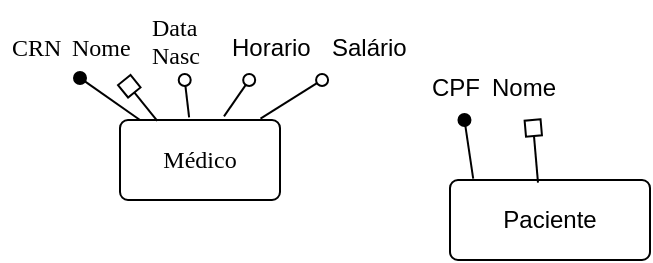 <mxfile version="26.1.0">
  <diagram name="Página-1" id="K_3_kPqM9-EC1Q4yeqjr">
    <mxGraphModel dx="819" dy="441" grid="1" gridSize="10" guides="1" tooltips="1" connect="1" arrows="1" fold="1" page="1" pageScale="1" pageWidth="827" pageHeight="1169" math="0" shadow="0">
      <root>
        <mxCell id="0" />
        <mxCell id="1" parent="0" />
        <mxCell id="VoOmi2Fw2u_qr_bo04nq-48" value="Médico" style="rounded=1;arcSize=10;whiteSpace=wrap;html=1;align=center;fontFamily=Lucida Console;" vertex="1" parent="1">
          <mxGeometry x="100" y="250" width="80" height="40" as="geometry" />
        </mxCell>
        <mxCell id="VoOmi2Fw2u_qr_bo04nq-54" value="CRN" style="text;strokeColor=none;fillColor=none;spacingLeft=4;spacingRight=4;overflow=hidden;rotatable=0;points=[[0,0.5],[1,0.5]];portConstraint=eastwest;fontSize=12;whiteSpace=wrap;html=1;fontFamily=Lucida Console;" vertex="1" parent="1">
          <mxGeometry x="40" y="200" width="40" height="30" as="geometry" />
        </mxCell>
        <mxCell id="VoOmi2Fw2u_qr_bo04nq-58" value="Nome" style="text;strokeColor=none;fillColor=none;spacingLeft=4;spacingRight=4;overflow=hidden;rotatable=0;points=[[0,0.5],[1,0.5]];portConstraint=eastwest;fontSize=12;whiteSpace=wrap;html=1;fontFamily=Lucida Console;" vertex="1" parent="1">
          <mxGeometry x="70" y="200" width="40" height="30" as="geometry" />
        </mxCell>
        <mxCell id="VoOmi2Fw2u_qr_bo04nq-61" value="Data Nasc" style="text;strokeColor=none;fillColor=none;spacingLeft=4;spacingRight=4;overflow=hidden;rotatable=0;points=[[0,0.5],[1,0.5]];portConstraint=eastwest;fontSize=12;whiteSpace=wrap;html=1;fontFamily=Lucida Console;" vertex="1" parent="1">
          <mxGeometry x="110" y="190" width="40" height="40" as="geometry" />
        </mxCell>
        <mxCell id="VoOmi2Fw2u_qr_bo04nq-63" value="Horario" style="text;strokeColor=none;fillColor=none;spacingLeft=4;spacingRight=4;overflow=hidden;rotatable=0;points=[[0,0.5],[1,0.5]];portConstraint=eastwest;fontSize=12;whiteSpace=wrap;html=1;" vertex="1" parent="1">
          <mxGeometry x="150" y="200" width="50" height="30" as="geometry" />
        </mxCell>
        <mxCell id="VoOmi2Fw2u_qr_bo04nq-65" value="Salário" style="text;strokeColor=none;fillColor=none;spacingLeft=4;spacingRight=4;overflow=hidden;rotatable=0;points=[[0,0.5],[1,0.5]];portConstraint=eastwest;fontSize=12;whiteSpace=wrap;html=1;" vertex="1" parent="1">
          <mxGeometry x="200" y="200" width="50" height="30" as="geometry" />
        </mxCell>
        <mxCell id="VoOmi2Fw2u_qr_bo04nq-66" value="" style="endArrow=oval;html=1;rounded=0;endFill=1;exitX=0.125;exitY=0;exitDx=0;exitDy=0;exitPerimeter=0;" edge="1" parent="1" source="VoOmi2Fw2u_qr_bo04nq-48" target="VoOmi2Fw2u_qr_bo04nq-54">
          <mxGeometry relative="1" as="geometry">
            <mxPoint x="60" y="270" as="sourcePoint" />
            <mxPoint x="490" y="240" as="targetPoint" />
          </mxGeometry>
        </mxCell>
        <mxCell id="VoOmi2Fw2u_qr_bo04nq-67" value="" style="endArrow=box;html=1;rounded=0;endFill=0;exitX=0.233;exitY=0.011;exitDx=0;exitDy=0;exitPerimeter=0;" edge="1" parent="1" source="VoOmi2Fw2u_qr_bo04nq-48" target="VoOmi2Fw2u_qr_bo04nq-58">
          <mxGeometry relative="1" as="geometry">
            <mxPoint x="90" y="240" as="sourcePoint" />
            <mxPoint x="250" y="330" as="targetPoint" />
          </mxGeometry>
        </mxCell>
        <mxCell id="VoOmi2Fw2u_qr_bo04nq-68" value="" style="endArrow=oval;html=1;rounded=0;exitX=0.432;exitY=-0.032;exitDx=0;exitDy=0;exitPerimeter=0;endFill=0;" edge="1" parent="1" source="VoOmi2Fw2u_qr_bo04nq-48" target="VoOmi2Fw2u_qr_bo04nq-61">
          <mxGeometry relative="1" as="geometry">
            <mxPoint x="260" y="240" as="sourcePoint" />
            <mxPoint x="420" y="240" as="targetPoint" />
          </mxGeometry>
        </mxCell>
        <mxCell id="VoOmi2Fw2u_qr_bo04nq-71" value="" style="endArrow=oval;html=1;rounded=0;exitX=0.65;exitY=-0.046;exitDx=0;exitDy=0;exitPerimeter=0;endFill=0;" edge="1" parent="1" source="VoOmi2Fw2u_qr_bo04nq-48" target="VoOmi2Fw2u_qr_bo04nq-63">
          <mxGeometry relative="1" as="geometry">
            <mxPoint x="300" y="280" as="sourcePoint" />
            <mxPoint x="460" y="280" as="targetPoint" />
          </mxGeometry>
        </mxCell>
        <mxCell id="VoOmi2Fw2u_qr_bo04nq-73" value="" style="endArrow=oval;html=1;rounded=0;exitX=0.878;exitY=-0.018;exitDx=0;exitDy=0;exitPerimeter=0;endFill=0;" edge="1" parent="1" source="VoOmi2Fw2u_qr_bo04nq-48" target="VoOmi2Fw2u_qr_bo04nq-65">
          <mxGeometry relative="1" as="geometry">
            <mxPoint x="260" y="240" as="sourcePoint" />
            <mxPoint x="420" y="240" as="targetPoint" />
          </mxGeometry>
        </mxCell>
        <mxCell id="VoOmi2Fw2u_qr_bo04nq-74" value="Paciente" style="rounded=1;arcSize=10;whiteSpace=wrap;html=1;align=center;" vertex="1" parent="1">
          <mxGeometry x="265" y="280" width="100" height="40" as="geometry" />
        </mxCell>
        <mxCell id="VoOmi2Fw2u_qr_bo04nq-75" value="Nome" style="text;strokeColor=none;fillColor=none;spacingLeft=4;spacingRight=4;overflow=hidden;rotatable=0;points=[[0,0.5],[1,0.5]];portConstraint=eastwest;fontSize=12;whiteSpace=wrap;html=1;" vertex="1" parent="1">
          <mxGeometry x="280" y="220" width="50" height="30" as="geometry" />
        </mxCell>
        <mxCell id="VoOmi2Fw2u_qr_bo04nq-77" value="CPF" style="text;strokeColor=none;fillColor=none;spacingLeft=4;spacingRight=4;overflow=hidden;rotatable=0;points=[[0,0.5],[1,0.5]];portConstraint=eastwest;fontSize=12;whiteSpace=wrap;html=1;" vertex="1" parent="1">
          <mxGeometry x="250" y="220" width="40" height="30" as="geometry" />
        </mxCell>
        <mxCell id="VoOmi2Fw2u_qr_bo04nq-78" value="" style="endArrow=oval;html=1;rounded=0;exitX=0.116;exitY=-0.018;exitDx=0;exitDy=0;exitPerimeter=0;endFill=1;" edge="1" parent="1" source="VoOmi2Fw2u_qr_bo04nq-74" target="VoOmi2Fw2u_qr_bo04nq-77">
          <mxGeometry relative="1" as="geometry">
            <mxPoint x="260" y="350" as="sourcePoint" />
            <mxPoint x="420" y="350" as="targetPoint" />
          </mxGeometry>
        </mxCell>
        <mxCell id="VoOmi2Fw2u_qr_bo04nq-79" value="" style="endArrow=box;html=1;rounded=0;exitX=0.44;exitY=0.032;exitDx=0;exitDy=0;exitPerimeter=0;endFill=0;" edge="1" parent="1" source="VoOmi2Fw2u_qr_bo04nq-74" target="VoOmi2Fw2u_qr_bo04nq-75">
          <mxGeometry relative="1" as="geometry">
            <mxPoint x="260" y="350" as="sourcePoint" />
            <mxPoint x="420" y="350" as="targetPoint" />
          </mxGeometry>
        </mxCell>
      </root>
    </mxGraphModel>
  </diagram>
</mxfile>
